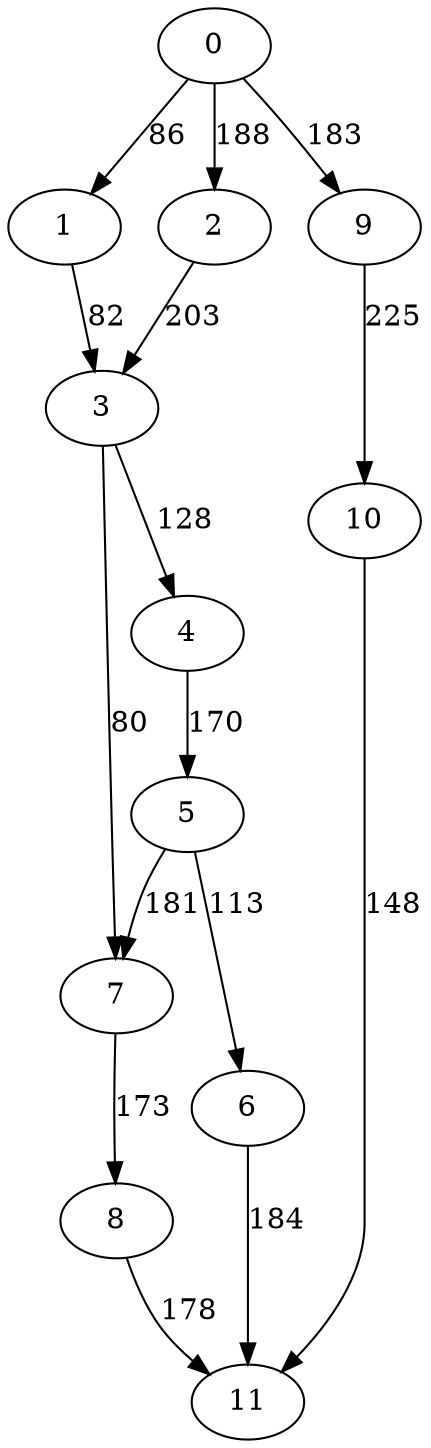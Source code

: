 digraph t20p3r7_4 {
0 -> 1 [ label = 86 ];
0 -> 2 [ label = 188 ];
0 -> 9 [ label = 183 ];
1 -> 3 [ label = 82 ];
2 -> 3 [ label = 203 ];
3 -> 4 [ label = 128 ];
3 -> 7 [ label = 80 ];
4 -> 5 [ label = 170 ];
5 -> 6 [ label = 113 ];
5 -> 7 [ label = 181 ];
6 -> 11 [ label = 184 ];
7 -> 8 [ label = 173 ];
8 -> 11 [ label = 178 ];
9 -> 10 [ label = 225 ];
10 -> 11 [ label = 148 ];
 }

